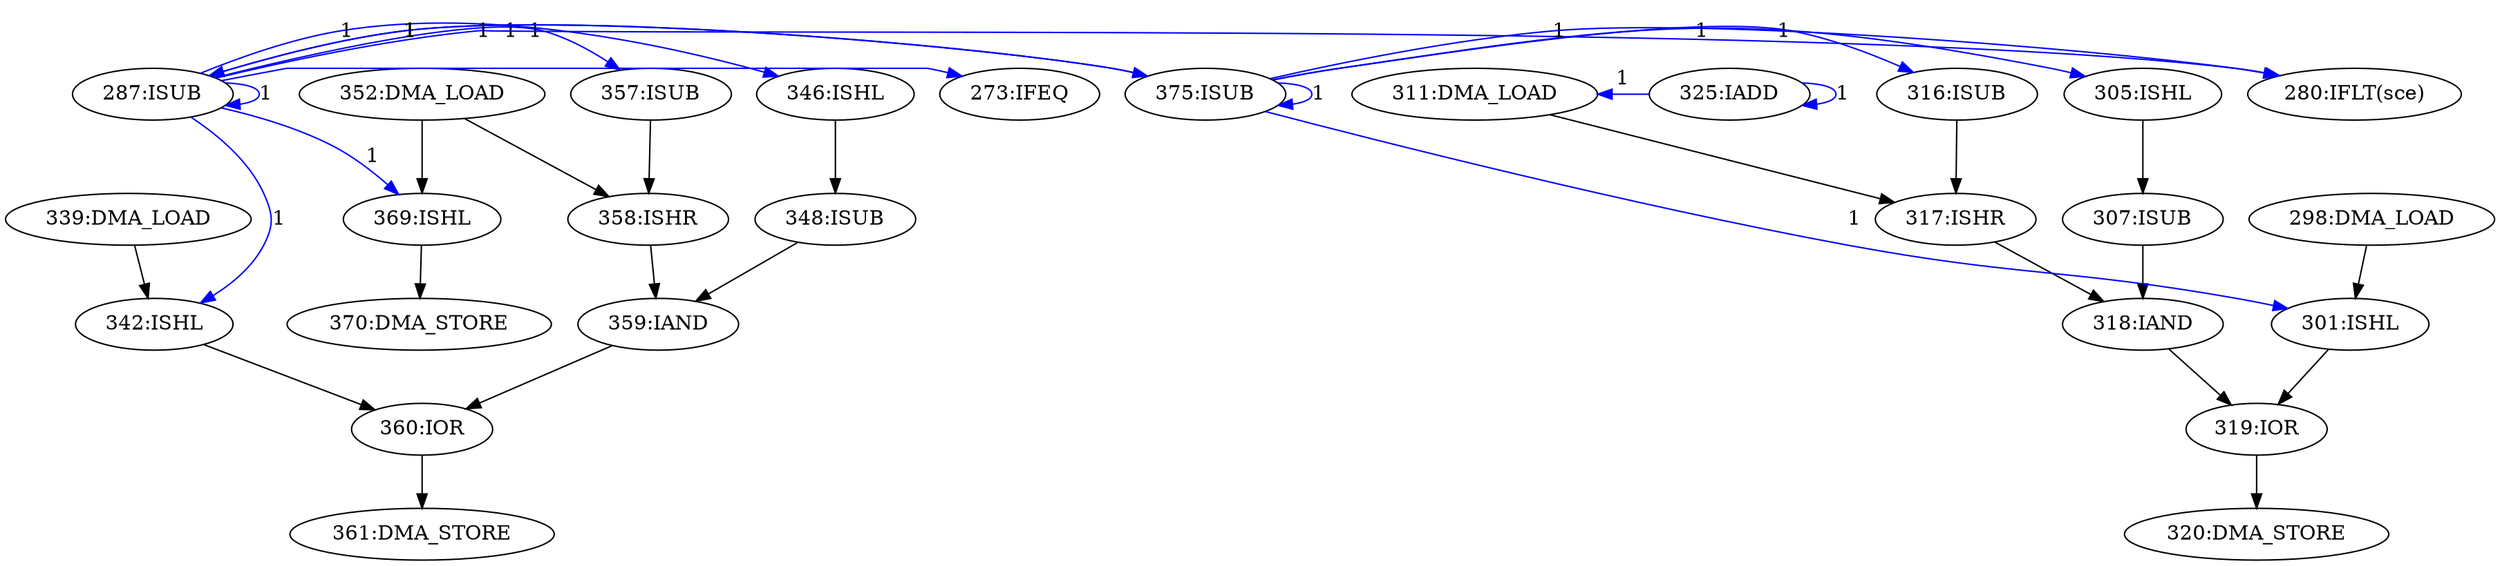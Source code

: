 digraph depgraph {
n0 [label="358:ISHR"];
n1 [label="352:DMA_LOAD"];
n1 -> n0;
n2 [label="357:ISUB"];
n2 -> n0;
n3 [label="342:ISHL"];
n4 [label="339:DMA_LOAD"];
n4 -> n3;
n5 [label="317:ISHR"];
n6 [label="311:DMA_LOAD"];
n6 -> n5;
n7 [label="316:ISUB"];
n7 -> n5;
n8 [label="369:ISHL"];
n1 -> n8;
n9 [label="360:IOR"];
n3 -> n9;
n10 [label="359:IAND"];
n10 -> n9;
n11 [label="348:ISUB"];
n12 [label="346:ISHL"];
n12 -> n11;
n13 [label="319:IOR"];
n14 [label="301:ISHL"];
n14 -> n13;
n15 [label="318:IAND"];
n15 -> n13;
n16 [label="298:DMA_LOAD"];
n16 -> n14;
n17 [label="320:DMA_STORE"];
n13 -> n17;
n18 [label="361:DMA_STORE"];
n9 -> n18;
n19 [label="307:ISUB"];
n19 -> n15;
n5 -> n15;
n11 -> n10;
n0 -> n10;
n20 [label="305:ISHL"];
n20 -> n19;
n21 [label="370:DMA_STORE"];
n8 -> n21;
n22 [label="287:ISUB"];
n23 [label="273:IFEQ"];
n22 -> n23 [constraint=false,color=blue,label="1"];
n22 -> n22 [constraint=false,color=blue,label="1"];
n22 -> n3 [constraint=false,color=blue,label="1"];
n22 -> n8 [constraint=false,color=blue,label="1"];
n24 [label="375:ISUB"];
n22 -> n24 [constraint=false,color=blue,label="1"];
n25 [label="280:IFLT(sce)"];
n22 -> n25 [constraint=false,color=blue,label="1"];
n22 -> n2 [constraint=false,color=blue,label="1"];
n22 -> n12 [constraint=false,color=blue,label="1"];
n26 [label="325:IADD"];
n26 -> n6 [constraint=false,color=blue,label="1"];
n26 -> n26 [constraint=false,color=blue,label="1"];
n24 -> n20 [constraint=false,color=blue,label="1"];
n24 -> n22 [constraint=false,color=blue,label="1"];
n24 -> n14 [constraint=false,color=blue,label="1"];
n24 -> n7 [constraint=false,color=blue,label="1"];
n24 -> n24 [constraint=false,color=blue,label="1"];
n24 -> n25 [constraint=false,color=blue,label="1"];
}